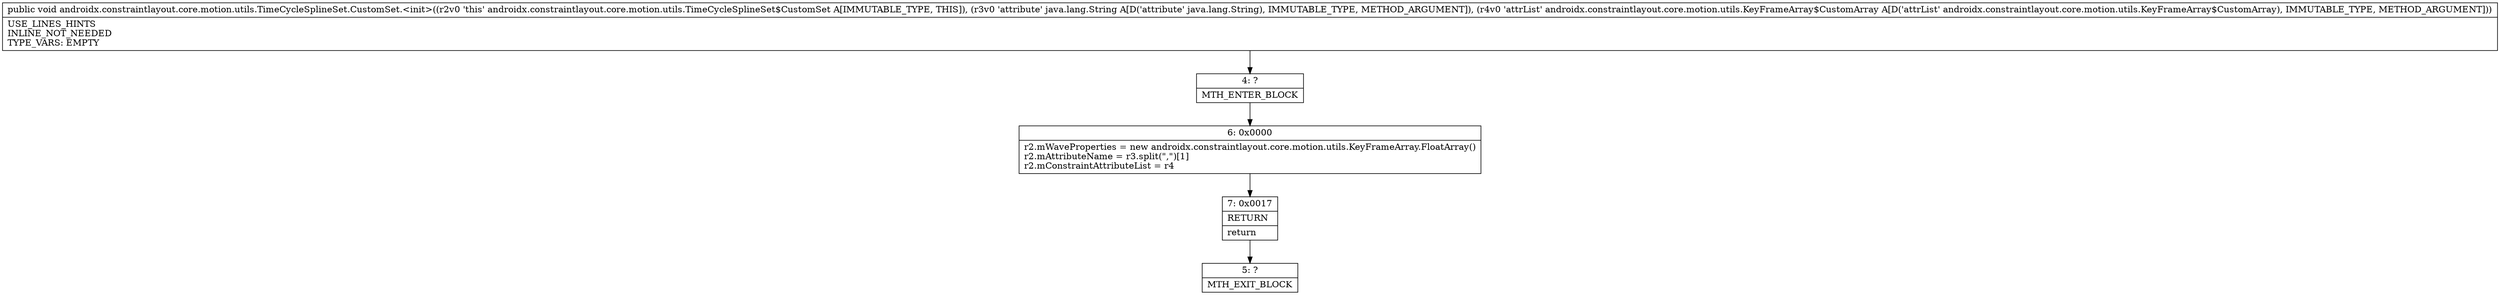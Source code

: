 digraph "CFG forandroidx.constraintlayout.core.motion.utils.TimeCycleSplineSet.CustomSet.\<init\>(Ljava\/lang\/String;Landroidx\/constraintlayout\/core\/motion\/utils\/KeyFrameArray$CustomArray;)V" {
Node_4 [shape=record,label="{4\:\ ?|MTH_ENTER_BLOCK\l}"];
Node_6 [shape=record,label="{6\:\ 0x0000|r2.mWaveProperties = new androidx.constraintlayout.core.motion.utils.KeyFrameArray.FloatArray()\lr2.mAttributeName = r3.split(\",\")[1]\lr2.mConstraintAttributeList = r4\l}"];
Node_7 [shape=record,label="{7\:\ 0x0017|RETURN\l|return\l}"];
Node_5 [shape=record,label="{5\:\ ?|MTH_EXIT_BLOCK\l}"];
MethodNode[shape=record,label="{public void androidx.constraintlayout.core.motion.utils.TimeCycleSplineSet.CustomSet.\<init\>((r2v0 'this' androidx.constraintlayout.core.motion.utils.TimeCycleSplineSet$CustomSet A[IMMUTABLE_TYPE, THIS]), (r3v0 'attribute' java.lang.String A[D('attribute' java.lang.String), IMMUTABLE_TYPE, METHOD_ARGUMENT]), (r4v0 'attrList' androidx.constraintlayout.core.motion.utils.KeyFrameArray$CustomArray A[D('attrList' androidx.constraintlayout.core.motion.utils.KeyFrameArray$CustomArray), IMMUTABLE_TYPE, METHOD_ARGUMENT]))  | USE_LINES_HINTS\lINLINE_NOT_NEEDED\lTYPE_VARS: EMPTY\l}"];
MethodNode -> Node_4;Node_4 -> Node_6;
Node_6 -> Node_7;
Node_7 -> Node_5;
}

